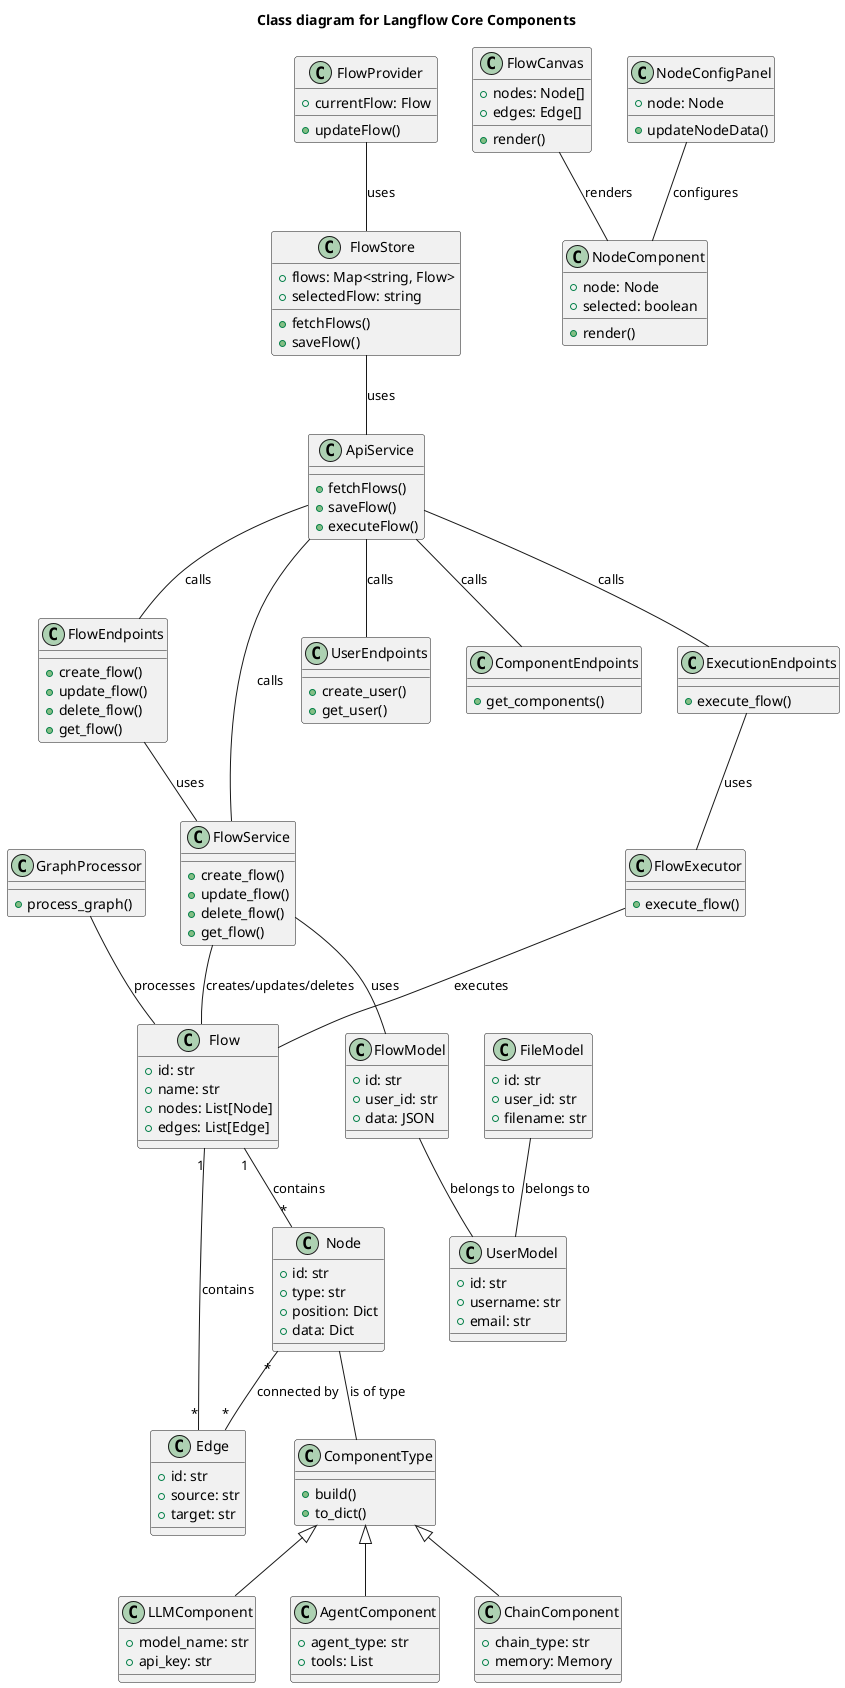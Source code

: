 @startuml Langflow_Classes

title Class diagram for Langflow Core Components

' Backend Component Classes
class FlowService {
  +create_flow()
  +update_flow()
  +delete_flow()
  +get_flow()
}

class Flow {
  +id: str
  +name: str
  +nodes: List[Node]
  +edges: List[Edge]
}

class Node {
  +id: str
  +type: str
  +position: Dict
  +data: Dict
}

class Edge {
  +id: str
  +source: str
  +target: str
}

class ComponentType {
  +build()
  +to_dict()
}

class LLMComponent extends ComponentType {
  +model_name: str
  +api_key: str
}

class AgentComponent extends ComponentType {
  +agent_type: str
  +tools: List
}

class ChainComponent extends ComponentType {
  +chain_type: str
  +memory: Memory
}

class GraphProcessor {
  +process_graph()
}

class FlowExecutor {
  +execute_flow()
}

' Frontend Component Classes
class FlowProvider {
  +currentFlow: Flow
  +updateFlow()
}

class FlowStore {
  +flows: Map<string, Flow>
  +selectedFlow: string
  +fetchFlows()
  +saveFlow()
}

class NodeComponent {
  +node: Node
  +selected: boolean
  +render()
}

class FlowCanvas {
  +nodes: Node[]
  +edges: Edge[]
  +render()
}

class NodeConfigPanel {
  +node: Node
  +updateNodeData()
}

class ApiService {
  +fetchFlows()
  +saveFlow()
  +executeFlow()
}

' Database models
class FlowModel {
  +id: str
  +user_id: str
  +data: JSON
}

class UserModel {
  +id: str
  +username: str
  +email: str
}

class FileModel {
  +id: str
  +user_id: str
  +filename: str
}

' API endpoints
class FlowEndpoints {
  +create_flow()
  +update_flow()
  +delete_flow()
  +get_flow()
}

class UserEndpoints {
  +create_user()
  +get_user()
}

class ComponentEndpoints {
  +get_components()
}

class ExecutionEndpoints {
  +execute_flow()
}

' Relationships
Flow "1" -- "*" Node : contains
Flow "1" -- "*" Edge : contains
Node "*" -- "*" Edge : connected by

FlowService -- Flow : creates/updates/deletes
FlowExecutor -- Flow : executes
GraphProcessor -- Flow : processes
Node -- ComponentType : is of type

FlowProvider -- FlowStore : uses
FlowCanvas -- NodeComponent : renders
NodeConfigPanel -- NodeComponent : configures
FlowStore -- ApiService : uses
ApiService -- FlowService : calls

FlowService -- FlowModel : uses
FlowModel -- UserModel : belongs to
FileModel -- UserModel : belongs to

FlowEndpoints -- FlowService : uses
ExecutionEndpoints -- FlowExecutor : uses
ApiService -- FlowEndpoints : calls
ApiService -- ExecutionEndpoints : calls
ApiService -- ComponentEndpoints : calls
ApiService -- UserEndpoints : calls

@enduml